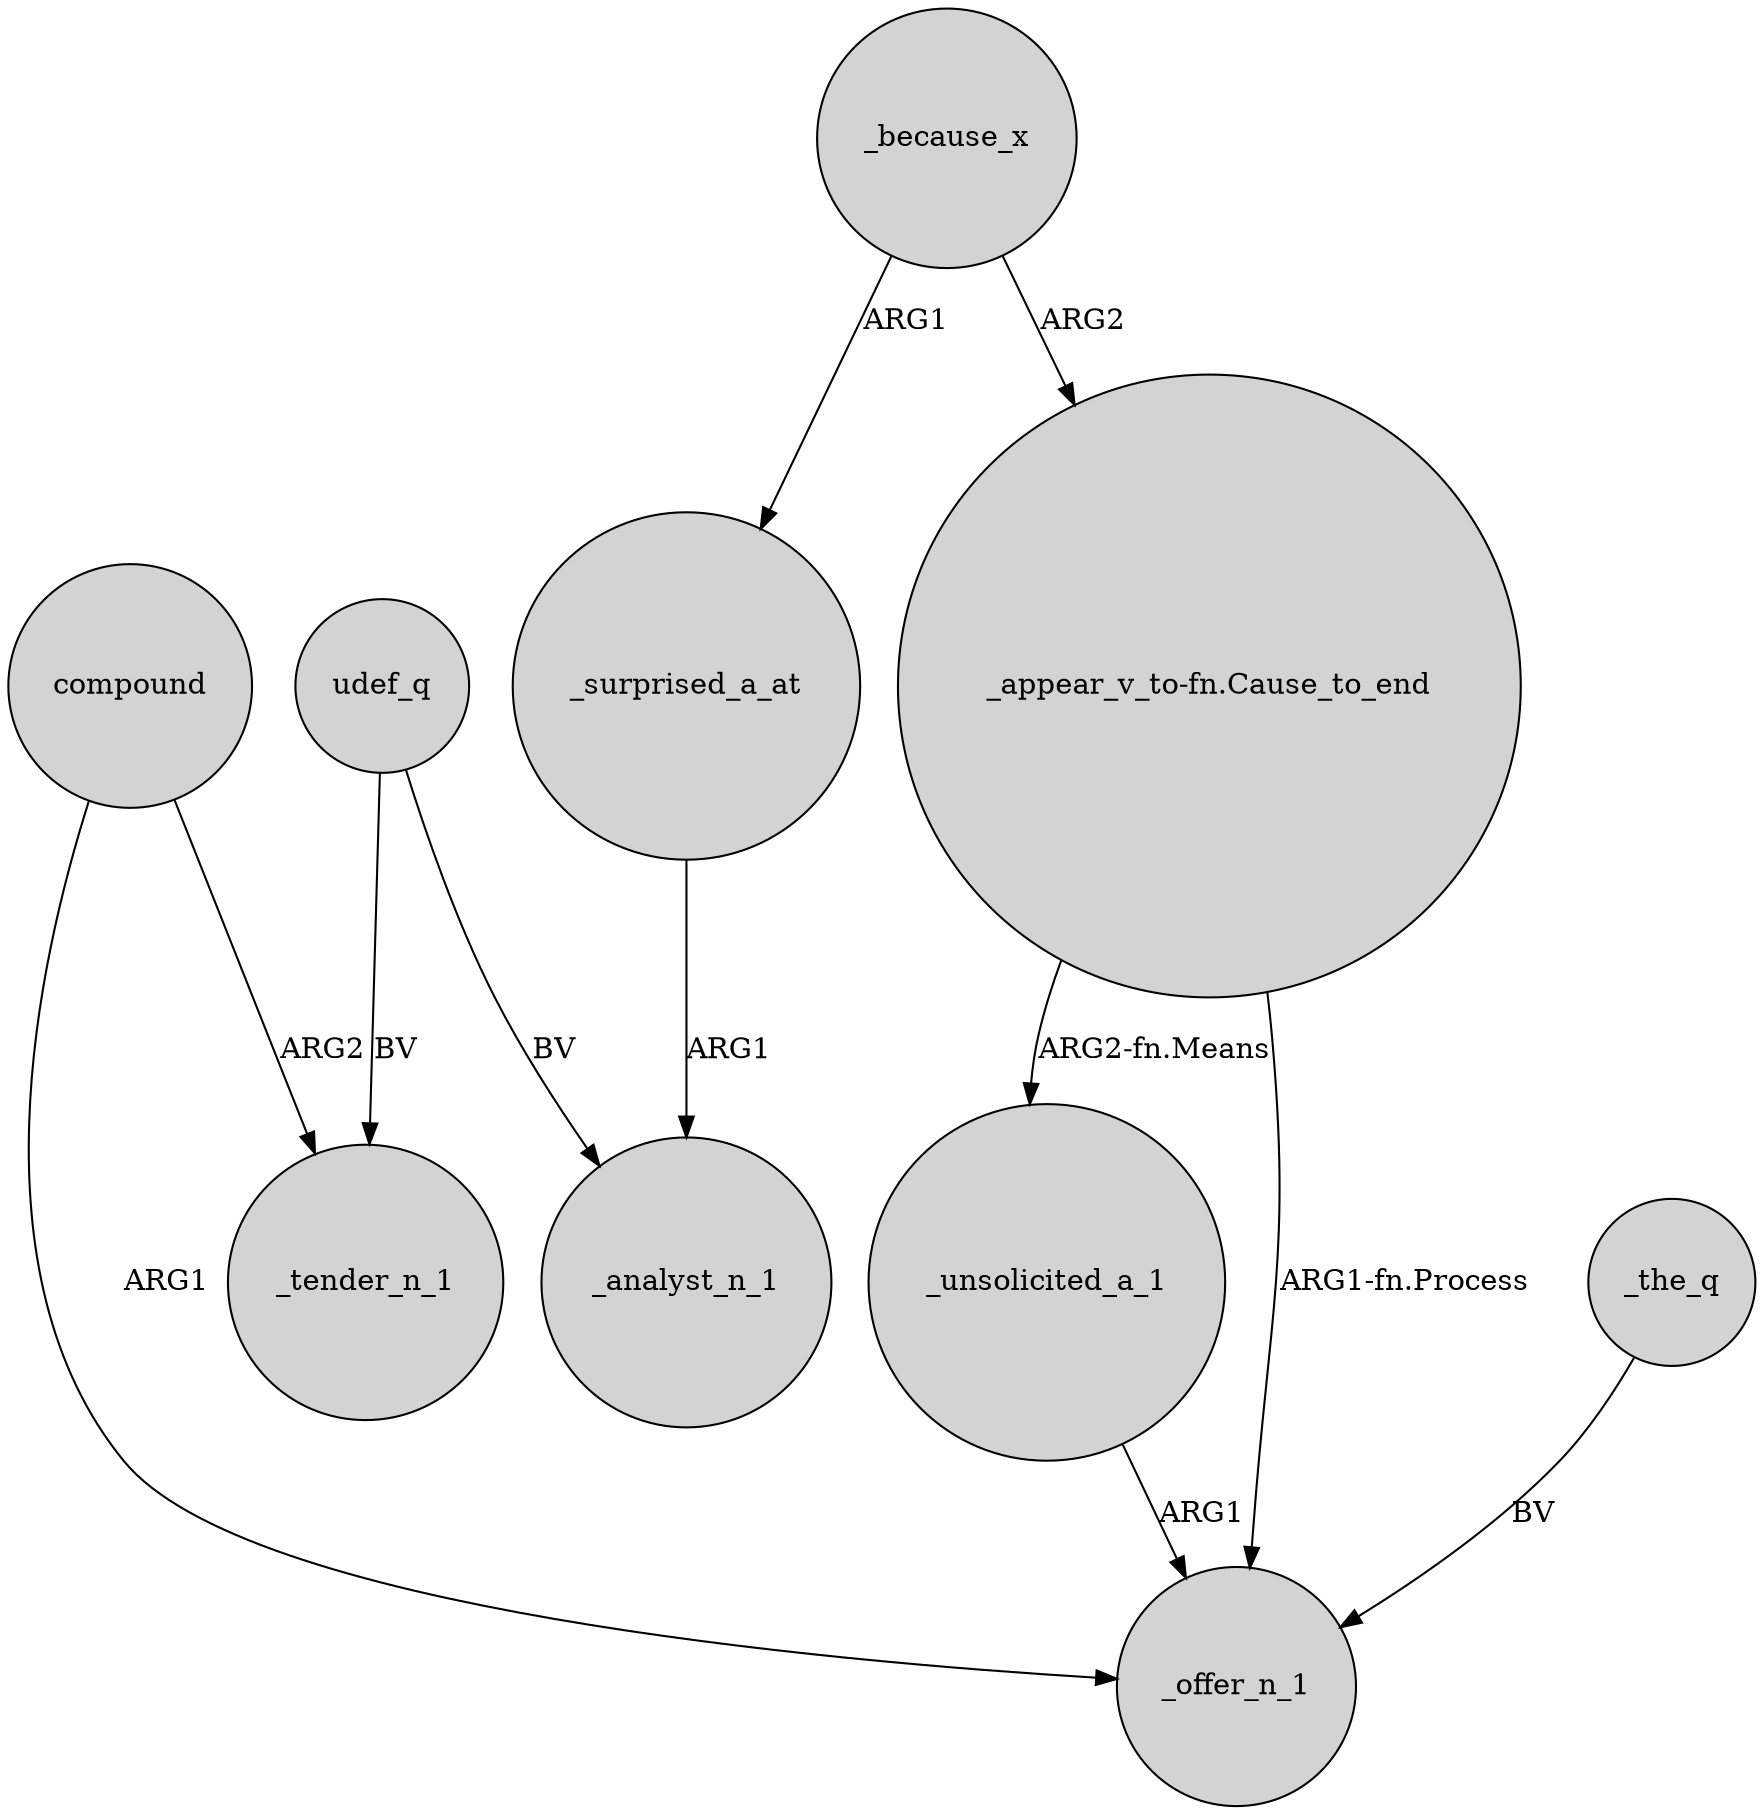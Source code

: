 digraph {
	node [shape=circle style=filled]
	udef_q -> _tender_n_1 [label=BV]
	"_appear_v_to-fn.Cause_to_end" -> _offer_n_1 [label="ARG1-fn.Process"]
	compound -> _tender_n_1 [label=ARG2]
	udef_q -> _analyst_n_1 [label=BV]
	compound -> _offer_n_1 [label=ARG1]
	_because_x -> _surprised_a_at [label=ARG1]
	_unsolicited_a_1 -> _offer_n_1 [label=ARG1]
	"_appear_v_to-fn.Cause_to_end" -> _unsolicited_a_1 [label="ARG2-fn.Means"]
	_the_q -> _offer_n_1 [label=BV]
	_because_x -> "_appear_v_to-fn.Cause_to_end" [label=ARG2]
	_surprised_a_at -> _analyst_n_1 [label=ARG1]
}
